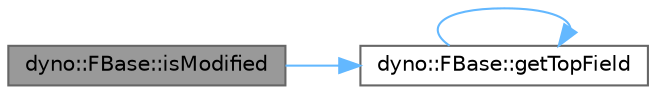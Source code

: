 digraph "dyno::FBase::isModified"
{
 // LATEX_PDF_SIZE
  bgcolor="transparent";
  edge [fontname=Helvetica,fontsize=10,labelfontname=Helvetica,labelfontsize=10];
  node [fontname=Helvetica,fontsize=10,shape=box,height=0.2,width=0.4];
  rankdir="LR";
  Node1 [id="Node000001",label="dyno::FBase::isModified",height=0.2,width=0.4,color="gray40", fillcolor="grey60", style="filled", fontcolor="black",tooltip=" "];
  Node1 -> Node2 [id="edge1_Node000001_Node000002",color="steelblue1",style="solid",tooltip=" "];
  Node2 [id="Node000002",label="dyno::FBase::getTopField",height=0.2,width=0.4,color="grey40", fillcolor="white", style="filled",URL="$classdyno_1_1_f_base.html#a2019aff22a4a3a85a1fbc1ef5e03d143",tooltip=" "];
  Node2 -> Node2 [id="edge2_Node000002_Node000002",color="steelblue1",style="solid",tooltip=" "];
}
